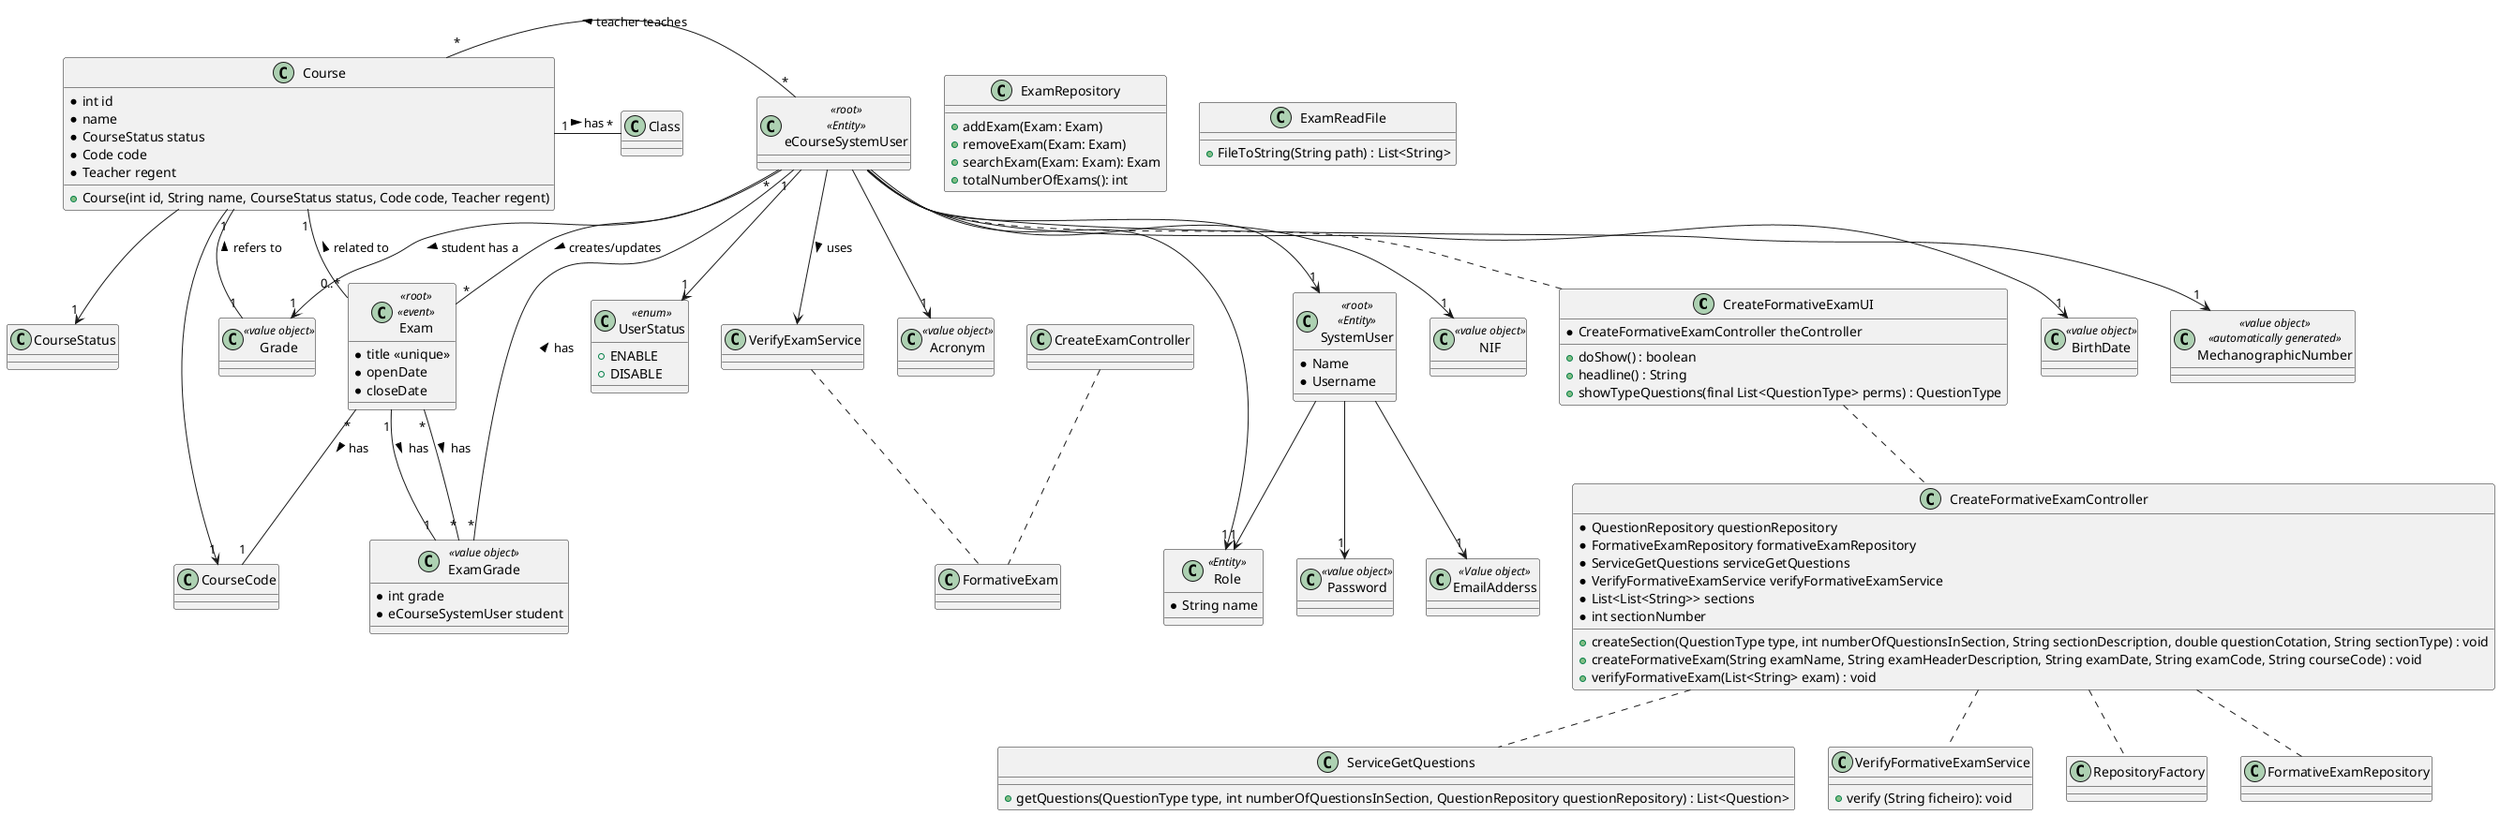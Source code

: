 @startuml

top to bottom direction

class CreateFormativeExamUI {
    * CreateFormativeExamController theController
    + doShow() : boolean
    + headline() : String
    + showTypeQuestions(final List<QuestionType> perms) : QuestionType
}

class CreateFormativeExamController {
    * QuestionRepository questionRepository
    * FormativeExamRepository formativeExamRepository
    * ServiceGetQuestions serviceGetQuestions
    * VerifyFormativeExamService verifyFormativeExamService
    * List<List<String>> sections
    * int sectionNumber
    + createSection(QuestionType type, int numberOfQuestionsInSection, String sectionDescription, double questionCotation, String sectionType) : void
    + createFormativeExam(String examName, String examHeaderDescription, String examDate, String examCode, String courseCode) : void
    + verifyFormativeExam(List<String> exam) : void
}

class ServiceGetQuestions {
    + getQuestions(QuestionType type, int numberOfQuestionsInSection, QuestionRepository questionRepository) : List<Question>
}

class VerifyFormativeExamService {
    + verify (String ficheiro): void
}

class SystemUser <<root>> <<Entity>> {
    * Name
    * Username
}

class eCourseSystemUser <<root>> <<Entity>> {

}

class EmailAdderss <<Value object>>

class Role <<Entity>> {
    * String name
}

class UserStatus <<enum>> {
    + ENABLE
    + DISABLE
}

class Password <<value object>>

class Acronym <<value object>>

class NIF <<value object>>

class BirthDate <<value object>>

class MechanographicNumber <<value object>> <<automatically generated>>

class Grade <<value object>>

class Course {
    * int id
    * name
    * CourseStatus status
    * Code code
    * Teacher regent
    + Course(int id, String name, CourseStatus status, Code code, Teacher regent)
}

class Exam <<root>> <<event>> {
    * title <<unique>>
    * openDate
    * closeDate
}

class ExamGrade <<value object>> {
    * int grade
    * eCourseSystemUser student
}

class RepositoryFactory {

}

class ExamRepository {
    + addExam(Exam: Exam)
    + removeExam(Exam: Exam)
    + searchExam(Exam: Exam): Exam
    + totalNumberOfExams(): int
}

class ExamReadFile {
    + FileToString(String path) : List<String>
}



SystemUser --> "1" EmailAdderss
SystemUser --> "1" Password
SystemUser --> "1" Role

eCourseSystemUser --> "1" SystemUser
eCourseSystemUser --> "1" Role
eCourseSystemUser --> "1" UserStatus
eCourseSystemUser --> "1" Acronym
eCourseSystemUser --> "1" NIF
eCourseSystemUser --> "1" BirthDate
eCourseSystemUser --> "1" MechanographicNumber
eCourseSystemUser --> "1" Grade : student has a >

eCourseSystemUser --> VerifyExamService : uses >

eCourseSystemUser "*" - "*" Exam : creates/updates >


Course --> "1" CourseStatus
Course --> "1" CourseCode

Course "1" -- "1" Grade : refers to <
Course "1" -- "0..*" Exam : related to <

Course "1" - "*" Class : has >
Course "*" - "*" eCourseSystemUser : teacher teaches <


Exam "1" -- "1" ExamGrade : has >
Exam "*" -- "1" CourseCode : has >
Exam "*" -- "*" ExamGrade : has >
ExamGrade "*" -- "1" eCourseSystemUser : has >


eCourseSystemUser .. CreateFormativeExamUI
CreateFormativeExamUI .. CreateFormativeExamController
CreateFormativeExamController .. RepositoryFactory
CreateFormativeExamController .. ServiceGetQuestions
CreateFormativeExamController .. FormativeExamRepository
CreateFormativeExamController ..VerifyFormativeExamService
CreateExamController .. FormativeExam
VerifyExamService .. FormativeExam




@enduml